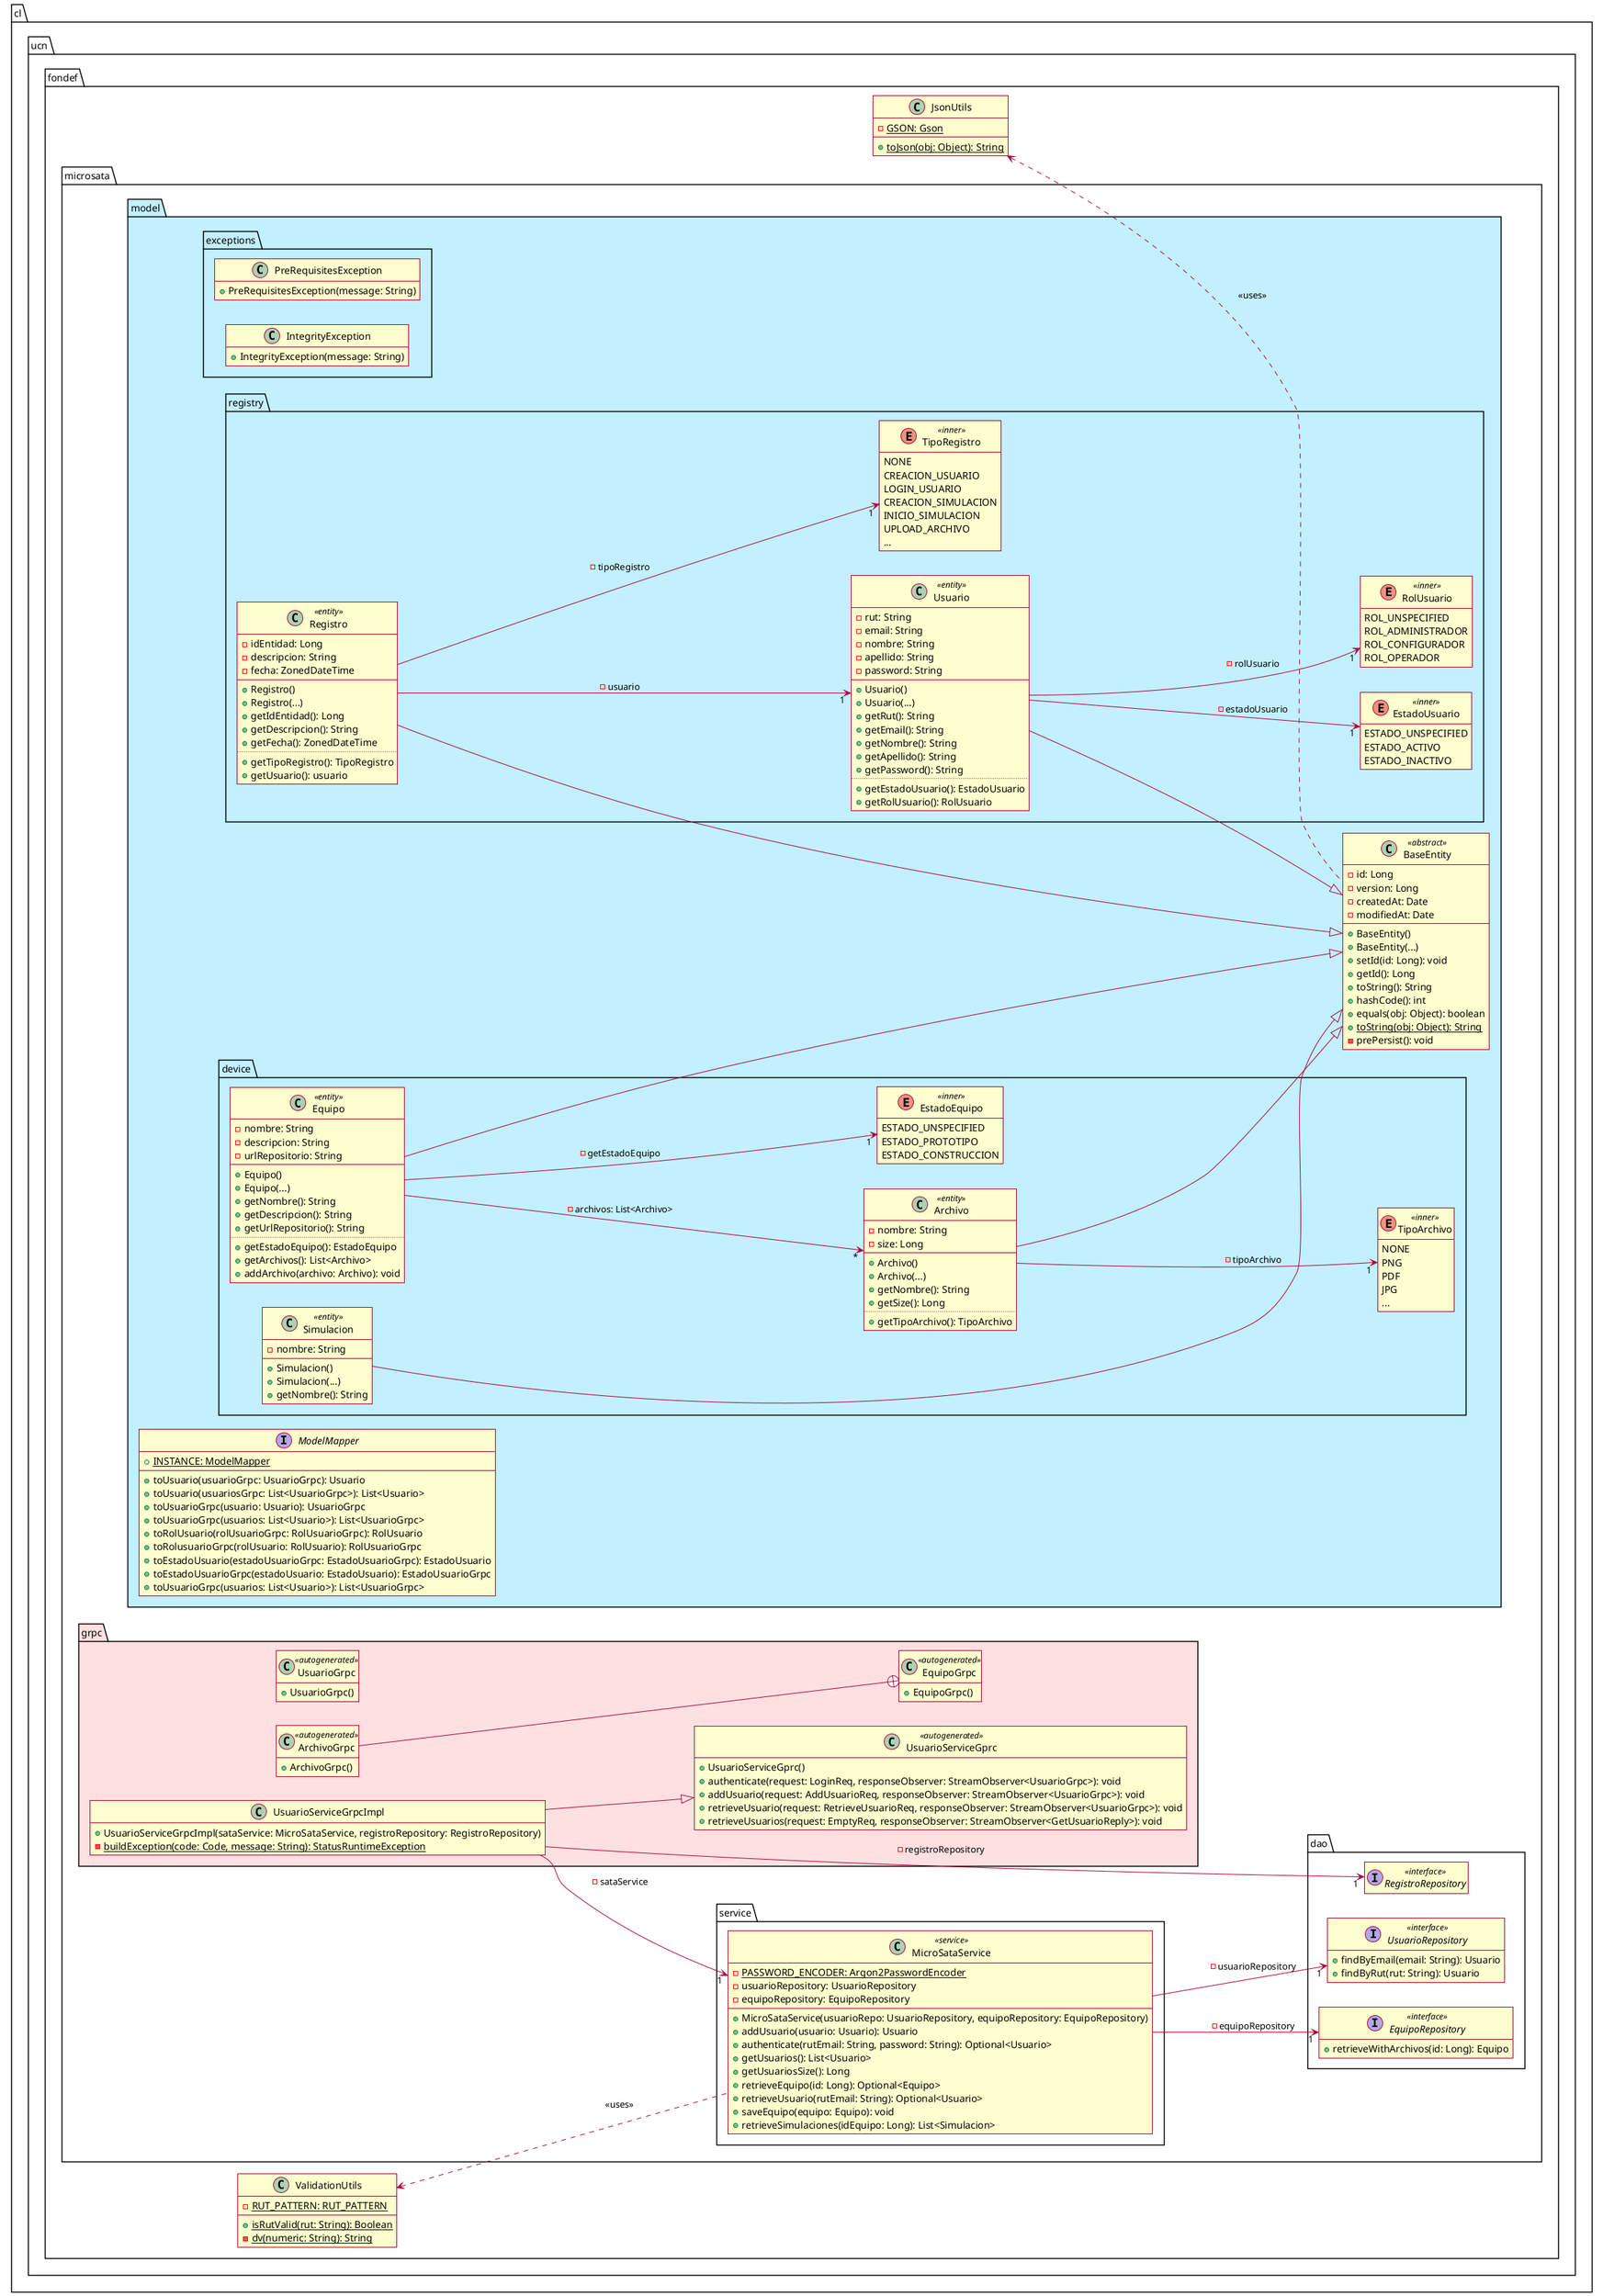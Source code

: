 @startuml
left to right direction
hide empty members
skin rose
skinparam classFontName Ubuntu Condensed
skinparam IconPrivateColor red
skinparam shadowing false

package cl.ucn.fondef {

    package microsata {

        package dao {

            interface UsuarioRepository <<interface>> {
                + findByEmail(email: String): Usuario
                + findByRut(rut: String): Usuario
            }

            interface EquipoRepository <<interface>> {
                + retrieveWithArchivos(id: Long): Equipo
            }

            interface RegistroRepository <<interface>> {
            }
        }

        package model #application {

            class BaseEntity <<abstract>> {
                - id: Long
                - version: Long
                - createdAt: Date
                - modifiedAt: Date
                + BaseEntity()
                + BaseEntity(...)
                + setId(id: Long): void
                + getId(): Long
                + toString(): String
                + hashCode(): int
                + equals(obj: Object): boolean
                + {static} toString(obj: Object): String
                - prePersist(): void
            }

            interface ModelMapper {
                + {static} INSTANCE: ModelMapper
                + toUsuario(usuarioGrpc: UsuarioGrpc): Usuario
                + toUsuario(usuariosGrpc: List<UsuarioGrpc>): List<Usuario>
                + toUsuarioGrpc(usuario: Usuario): UsuarioGrpc
                + toUsuarioGrpc(usuarios: List<Usuario>): List<UsuarioGrpc>
                + toRolUsuario(rolUsuarioGrpc: RolUsuarioGrpc): RolUsuario
                + toRolusuarioGrpc(rolUsuario: RolUsuario): RolUsuarioGrpc
                + toEstadoUsuario(estadoUsuarioGrpc: EstadoUsuarioGrpc): EstadoUsuario
                + toEstadoUsuarioGrpc(estadoUsuario: EstadoUsuario): EstadoUsuarioGrpc
                + toUsuarioGrpc(usuarios: List<Usuario>): List<UsuarioGrpc>
            }

            package exceptions {
                class PreRequisitesException {
                    + PreRequisitesException(message: String)
                }

                class IntegrityException {
                    + IntegrityException(message: String)
                }
            }

            package registry {

                enum EstadoUsuario <<inner>> {
                    ESTADO_UNSPECIFIED
                    ESTADO_ACTIVO
                    ESTADO_INACTIVO
                }

                enum RolUsuario <<inner>> {
                    ROL_UNSPECIFIED
                    ROL_ADMINISTRADOR
                    ROL_CONFIGURADOR
                    ROL_OPERADOR
                }

                class Usuario <<entity>> {
                    - rut: String
                    - email: String
                    - nombre: String
                    - apellido: String
                    - password: String
                    --
                    + Usuario()
                    + Usuario(...)
                    + getRut(): String
                    + getEmail(): String
                    + getNombre(): String
                    + getApellido(): String
                    + getPassword(): String
                    ..
                    + getEstadoUsuario(): EstadoUsuario
                    + getRolUsuario(): RolUsuario
                }
                Usuario --|> BaseEntity
                'Usuario +-- Rol
                'Usuario +-- Estado
                Usuario --> "1" RolUsuario: - rolUsuario
                Usuario --> "1" EstadoUsuario: - estadoUsuario
                ' Usuario <.. UsuarioRepository: <<uses>>

                enum TipoRegistro <<inner>> {
                    NONE
                    CREACION_USUARIO
                    LOGIN_USUARIO
                    CREACION_SIMULACION
                    INICIO_SIMULACION
                    UPLOAD_ARCHIVO
                    ...
                }

                class Registro <<entity>> {
                    - idEntidad: Long
                    - descripcion: String
                    - fecha: ZonedDateTime
                    --
                    + Registro()
                    + Registro(...)
                    + getIdEntidad(): Long
                    + getDescripcion(): String
                    + getFecha(): ZonedDateTime
                    ..
                    + getTipoRegistro(): TipoRegistro
                    + getUsuario(): usuario
                }
                Registro --|> BaseEntity
                Registro --> "1" TipoRegistro: - tipoRegistro
                Registro --> "1" Usuario: - usuario
                ' Registro <.. RegistroRepository: <<uses>>
            }

            package device {

                enum TipoArchivo <<inner>> {
                    NONE
                    PNG
                    PDF
                    JPG
                    ...
                }

                class Archivo <<entity>> {
                    - nombre: String
                    - size: Long
                    --
                    + Archivo()
                    + Archivo(...)
                    + getNombre(): String
                    + getSize(): Long
                    ..
                    + getTipoArchivo(): TipoArchivo
                }
                Archivo --> "1" TipoArchivo: - tipoArchivo
                Archivo --|> BaseEntity

                enum EstadoEquipo <<inner>> {
                    ESTADO_UNSPECIFIED
                    ESTADO_PROTOTIPO
                    ESTADO_CONSTRUCCION
                }

                class Equipo <<entity>> {
                    - nombre: String
                    - descripcion: String
                    - urlRepositorio: String
                    --
                    + Equipo()
                    + Equipo(...)
                    + getNombre(): String
                    + getDescripcion(): String
                    + getUrlRepositorio(): String
                    ..
                    + getEstadoEquipo(): EstadoEquipo
                    + getArchivos(): List<Archivo>
                    + addArchivo(archivo: Archivo): void
                }
                Equipo --|> BaseEntity
                Equipo --> "*" Archivo: - archivos: List<Archivo>
                Equipo --> "1" EstadoEquipo: - getEstadoEquipo
                ' Equipo <.. EquipoRepository: <<uses>>

                class Simulacion <<entity>> {
                    - nombre: String
                    --
                    + Simulacion()
                    + Simulacion(...)
                    + getNombre(): String
                }
                Simulacion --|> BaseEntity

            }
        }

        package service {

            class MicroSataService <<service>> {
                - {static} PASSWORD_ENCODER: Argon2PasswordEncoder
                - usuarioRepository: UsuarioRepository
                - equipoRepository: EquipoRepository
                + MicroSataService(usuarioRepo: UsuarioRepository, equipoRepository: EquipoRepository)
                + addUsuario(usuario: Usuario): Usuario
                + authenticate(rutEmail: String, password: String): Optional<Usuario>
                + getUsuarios(): List<Usuario>
                + getUsuariosSize(): Long
                + retrieveEquipo(id: Long): Optional<Equipo>
                + retrieveUsuario(rutEmail: String): Optional<Usuario>
                + saveEquipo(equipo: Equipo): void
                + retrieveSimulaciones(idEquipo: Long): List<Simulacion>
            }
            MicroSataService --> "1" EquipoRepository: - equipoRepository
            MicroSataService --> "1" UsuarioRepository: - usuarioRepository

        }

        package grpc #Implementation {

            class UsuarioGrpc <<autogenerated>> {
                + UsuarioGrpc()
            }

            class EquipoGrpc <<autogenerated>> {
                + EquipoGrpc()
            }

            class ArchivoGrpc <<autogenerated>> {
                + ArchivoGrpc()
            }
            ArchivoGrpc --+ EquipoGrpc

            class UsuarioServiceGprc <<autogenerated>> {
                + UsuarioServiceGprc()
                + authenticate(request: LoginReq, responseObserver: StreamObserver<UsuarioGrpc>): void
                + addUsuario(request: AddUsuarioReq, responseObserver: StreamObserver<UsuarioGrpc>): void
                + retrieveUsuario(request: RetrieveUsuarioReq, responseObserver: StreamObserver<UsuarioGrpc>): void
                + retrieveUsuarios(request: EmptyReq, responseObserver: StreamObserver<GetUsuarioReply>): void
            }
            ' UsuarioServiceGprc ..> UsuarioGrpc: <<uses>>
            ' UsuarioServiceGprc ..> ArchivoGrpc: <<uses>>
            ' UsuarioServiceGprc ..> EquipoGrpc: <<uses>>

            class UsuarioServiceGrpcImpl {
                + UsuarioServiceGrpcImpl(sataService: MicroSataService, registroRepository: RegistroRepository)
                - {static} buildException(code: Code, message: String): StatusRuntimeException
            }
            UsuarioServiceGrpcImpl --> "1" MicroSataService: - sataService
            UsuarioServiceGrpcImpl --> "1" RegistroRepository: - registroRepository
            UsuarioServiceGrpcImpl --|> UsuarioServiceGprc

        }

    }

    class JsonUtils {
        - {static} GSON: Gson
        + {static} toJson(obj: Object): String
    }
    JsonUtils <.. BaseEntity: <<uses>>

    class ValidationUtils {
        - {static} RUT_PATTERN: RUT_PATTERN
        + {static} isRutValid(rut: String): Boolean
        - {static} dv(numeric: String): String
    }
    ValidationUtils <.. MicroSataService: <<uses>>

}

@enduml
